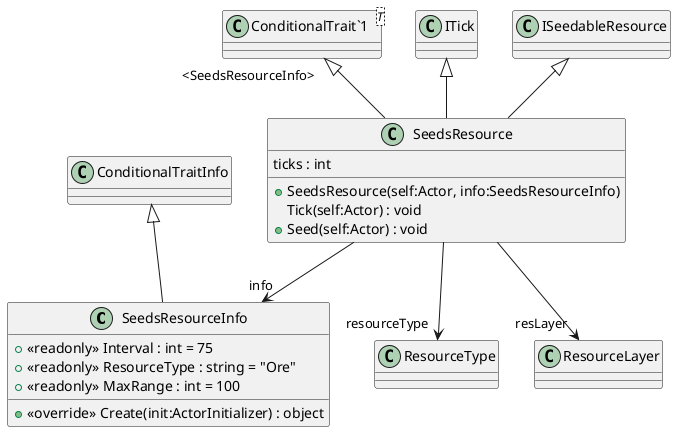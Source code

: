 @startuml
class SeedsResourceInfo {
    + <<readonly>> Interval : int = 75
    + <<readonly>> ResourceType : string = "Ore"
    + <<readonly>> MaxRange : int = 100
    + <<override>> Create(init:ActorInitializer) : object
}
class SeedsResource {
    + SeedsResource(self:Actor, info:SeedsResourceInfo)
    ticks : int
    Tick(self:Actor) : void
    + Seed(self:Actor) : void
}
class "ConditionalTrait`1"<T> {
}
ConditionalTraitInfo <|-- SeedsResourceInfo
"ConditionalTrait`1" "<SeedsResourceInfo>" <|-- SeedsResource
ITick <|-- SeedsResource
ISeedableResource <|-- SeedsResource
SeedsResource --> "info" SeedsResourceInfo
SeedsResource --> "resourceType" ResourceType
SeedsResource --> "resLayer" ResourceLayer
@enduml
